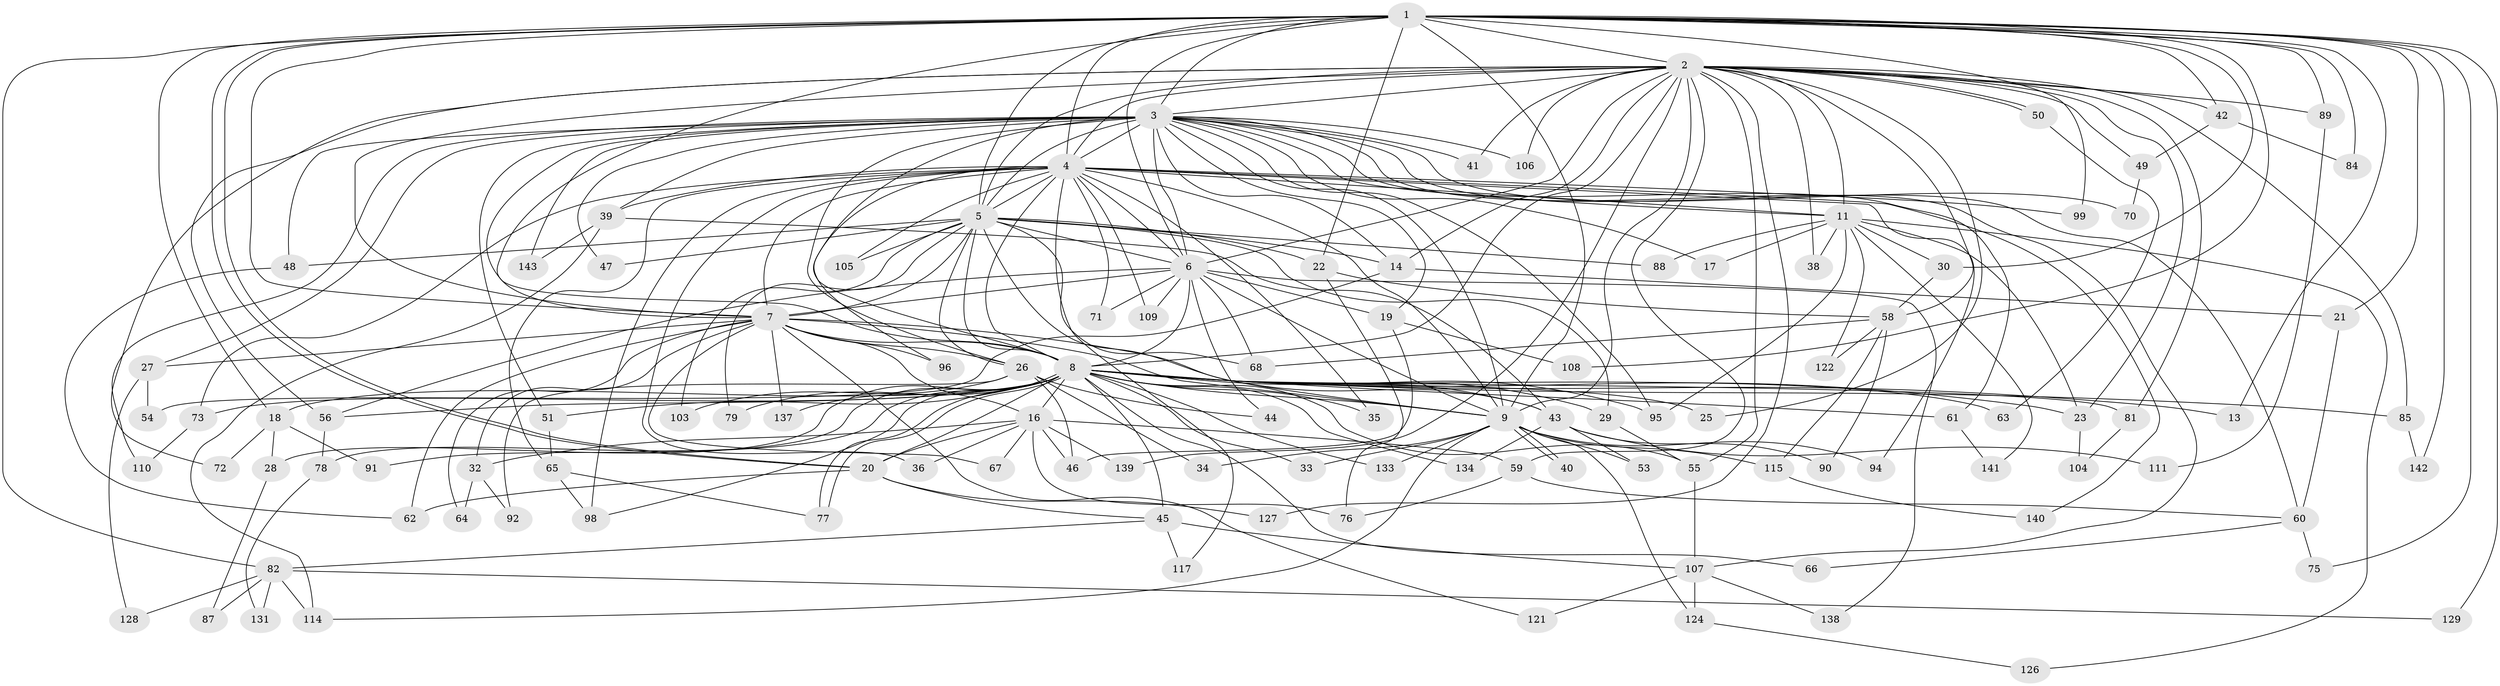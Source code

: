 // Generated by graph-tools (version 1.1) at 2025/51/02/27/25 19:51:43]
// undirected, 113 vertices, 264 edges
graph export_dot {
graph [start="1"]
  node [color=gray90,style=filled];
  1 [super="+12"];
  2 [super="+52"];
  3 [super="+10"];
  4 [super="+37"];
  5 [super="+69"];
  6 [super="+102"];
  7 [super="+144"];
  8 [super="+24"];
  9 [super="+15"];
  11 [super="+97"];
  13;
  14 [super="+100"];
  16 [super="+31"];
  17;
  18;
  19;
  20;
  21;
  22;
  23 [super="+57"];
  25;
  26 [super="+74"];
  27;
  28;
  29;
  30;
  32;
  33;
  34;
  35;
  36;
  38;
  39 [super="+101"];
  40;
  41;
  42;
  43;
  44;
  45;
  46 [super="+135"];
  47;
  48 [super="+80"];
  49;
  50;
  51;
  53;
  54;
  55 [super="+120"];
  56 [super="+116"];
  58 [super="+86"];
  59 [super="+113"];
  60;
  61;
  62 [super="+119"];
  63;
  64;
  65;
  66;
  67;
  68;
  70;
  71;
  72;
  73;
  75;
  76 [super="+83"];
  77 [super="+123"];
  78;
  79;
  81;
  82 [super="+118"];
  84;
  85 [super="+132"];
  87;
  88 [super="+93"];
  89;
  90;
  91;
  92;
  94;
  95 [super="+136"];
  96;
  98 [super="+130"];
  99;
  103;
  104;
  105;
  106 [super="+125"];
  107 [super="+112"];
  108;
  109;
  110;
  111;
  114;
  115;
  117;
  121;
  122;
  124;
  126;
  127;
  128;
  129;
  131;
  133;
  134;
  137;
  138;
  139;
  140;
  141;
  142;
  143;
  1 -- 2;
  1 -- 3 [weight=2];
  1 -- 4;
  1 -- 5;
  1 -- 6;
  1 -- 7 [weight=2];
  1 -- 8;
  1 -- 9;
  1 -- 13;
  1 -- 18;
  1 -- 20;
  1 -- 20;
  1 -- 22;
  1 -- 30;
  1 -- 42;
  1 -- 82;
  1 -- 89;
  1 -- 108;
  1 -- 129;
  1 -- 142;
  1 -- 99;
  1 -- 84;
  1 -- 21;
  1 -- 75;
  2 -- 3 [weight=2];
  2 -- 4;
  2 -- 5;
  2 -- 6 [weight=2];
  2 -- 7;
  2 -- 8 [weight=2];
  2 -- 9;
  2 -- 11;
  2 -- 23;
  2 -- 25;
  2 -- 38;
  2 -- 41;
  2 -- 42;
  2 -- 49;
  2 -- 50;
  2 -- 50;
  2 -- 55;
  2 -- 56;
  2 -- 58;
  2 -- 59;
  2 -- 72;
  2 -- 81;
  2 -- 85 [weight=2];
  2 -- 89;
  2 -- 106 [weight=2];
  2 -- 139;
  2 -- 127;
  2 -- 14;
  3 -- 4 [weight=3];
  3 -- 5 [weight=2];
  3 -- 6 [weight=2];
  3 -- 7 [weight=2];
  3 -- 8 [weight=2];
  3 -- 9 [weight=2];
  3 -- 19;
  3 -- 39;
  3 -- 47;
  3 -- 51;
  3 -- 60;
  3 -- 61;
  3 -- 70;
  3 -- 110;
  3 -- 26;
  3 -- 107;
  3 -- 48 [weight=2];
  3 -- 41;
  3 -- 106;
  3 -- 11;
  3 -- 14;
  3 -- 143;
  3 -- 17;
  3 -- 27;
  3 -- 95;
  4 -- 5;
  4 -- 6;
  4 -- 7;
  4 -- 8;
  4 -- 9;
  4 -- 11;
  4 -- 35;
  4 -- 36;
  4 -- 39 [weight=2];
  4 -- 65;
  4 -- 71;
  4 -- 73;
  4 -- 96;
  4 -- 98;
  4 -- 99;
  4 -- 105;
  4 -- 109;
  4 -- 117;
  4 -- 140;
  4 -- 94;
  5 -- 6;
  5 -- 7;
  5 -- 8;
  5 -- 9;
  5 -- 14;
  5 -- 22;
  5 -- 26;
  5 -- 29;
  5 -- 47;
  5 -- 48;
  5 -- 79;
  5 -- 88;
  5 -- 103;
  5 -- 105;
  5 -- 68;
  6 -- 7;
  6 -- 8;
  6 -- 9 [weight=2];
  6 -- 19;
  6 -- 44;
  6 -- 68;
  6 -- 71;
  6 -- 109;
  6 -- 138;
  6 -- 56;
  7 -- 8;
  7 -- 9;
  7 -- 16;
  7 -- 26;
  7 -- 27;
  7 -- 32;
  7 -- 62;
  7 -- 64;
  7 -- 67;
  7 -- 96;
  7 -- 121;
  7 -- 137;
  7 -- 43;
  8 -- 9;
  8 -- 13;
  8 -- 16;
  8 -- 18;
  8 -- 25;
  8 -- 28;
  8 -- 29;
  8 -- 33;
  8 -- 43;
  8 -- 45;
  8 -- 51;
  8 -- 55;
  8 -- 56;
  8 -- 61;
  8 -- 63;
  8 -- 66;
  8 -- 73;
  8 -- 77;
  8 -- 77;
  8 -- 78;
  8 -- 79;
  8 -- 81;
  8 -- 91;
  8 -- 95;
  8 -- 133;
  8 -- 137;
  8 -- 35;
  8 -- 20;
  8 -- 134;
  8 -- 23;
  8 -- 85;
  8 -- 98;
  9 -- 33;
  9 -- 34;
  9 -- 40;
  9 -- 40;
  9 -- 53;
  9 -- 94;
  9 -- 114;
  9 -- 115;
  9 -- 124;
  9 -- 133;
  11 -- 17;
  11 -- 23;
  11 -- 30;
  11 -- 38;
  11 -- 88 [weight=2];
  11 -- 122;
  11 -- 126;
  11 -- 141;
  11 -- 95;
  14 -- 21;
  14 -- 54;
  16 -- 36;
  16 -- 32;
  16 -- 67;
  16 -- 139;
  16 -- 76;
  16 -- 46;
  16 -- 20;
  16 -- 59;
  18 -- 28;
  18 -- 72;
  18 -- 91;
  19 -- 46;
  19 -- 108;
  20 -- 45;
  20 -- 127;
  20 -- 62;
  21 -- 60;
  22 -- 76;
  22 -- 58;
  23 -- 104;
  26 -- 34;
  26 -- 44;
  26 -- 92;
  26 -- 103;
  26 -- 46;
  27 -- 54;
  27 -- 128;
  28 -- 87;
  29 -- 55;
  30 -- 58;
  32 -- 64;
  32 -- 92;
  39 -- 43;
  39 -- 114;
  39 -- 143;
  42 -- 49;
  42 -- 84;
  43 -- 53;
  43 -- 90;
  43 -- 111;
  43 -- 134;
  45 -- 82;
  45 -- 107;
  45 -- 117;
  48 -- 62;
  49 -- 70;
  50 -- 63;
  51 -- 65;
  55 -- 107;
  56 -- 78;
  58 -- 68;
  58 -- 90;
  58 -- 122;
  58 -- 115;
  59 -- 60;
  59 -- 76;
  60 -- 66;
  60 -- 75;
  61 -- 141;
  65 -- 98;
  65 -- 77;
  73 -- 110;
  78 -- 131;
  81 -- 104;
  82 -- 87;
  82 -- 128;
  82 -- 129;
  82 -- 131;
  82 -- 114;
  85 -- 142;
  89 -- 111;
  107 -- 124;
  107 -- 138;
  107 -- 121;
  115 -- 140;
  124 -- 126;
}
